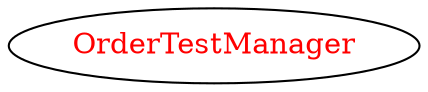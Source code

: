 digraph dependencyGraph {
 concentrate=true;
 ranksep="2.0";
 rankdir="LR"; 
 splines="ortho";
"OrderTestManager" [fontcolor="red"];
}
